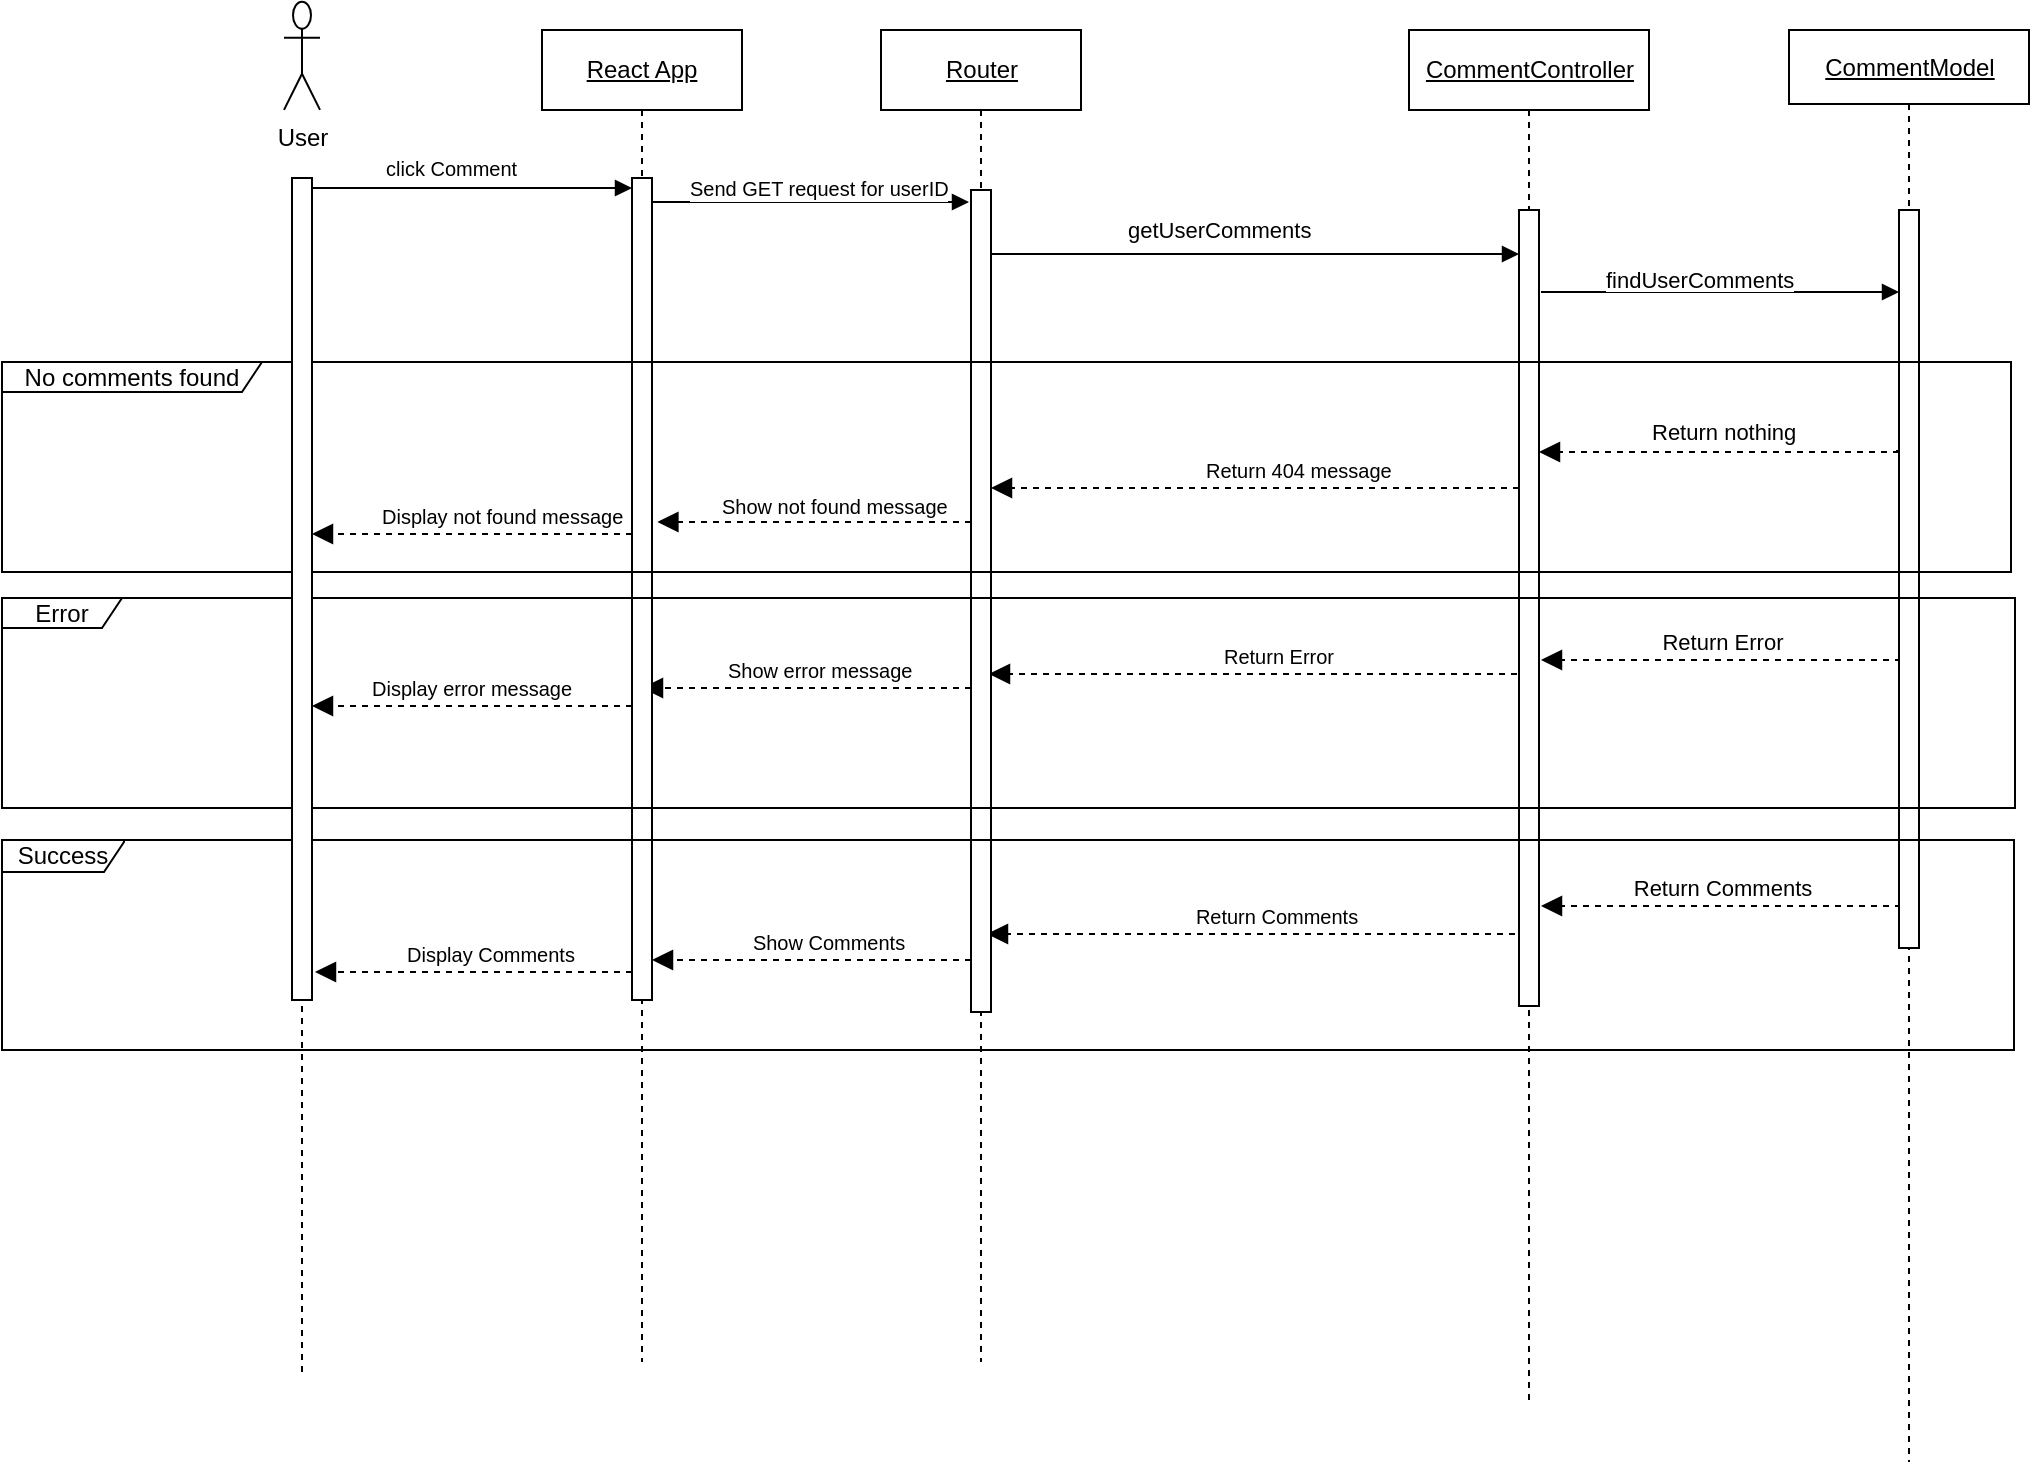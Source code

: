 <mxfile version="24.6.4" type="device">
  <diagram name="Page-1" id="2YBvvXClWsGukQMizWep">
    <mxGraphModel dx="1713" dy="545" grid="1" gridSize="10" guides="1" tooltips="1" connect="1" arrows="1" fold="1" page="1" pageScale="1" pageWidth="850" pageHeight="1100" math="0" shadow="0">
      <root>
        <mxCell id="0" />
        <mxCell id="1" parent="0" />
        <mxCell id="Q83ysAbJNSpsVjNNnmaQ-28" value="CommentController" style="shape=umlLifeline;perimeter=lifelinePerimeter;whiteSpace=wrap;html=1;container=0;dropTarget=0;collapsible=0;recursiveResize=0;outlineConnect=0;portConstraint=eastwest;newEdgeStyle={&quot;edgeStyle&quot;:&quot;elbowEdgeStyle&quot;,&quot;elbow&quot;:&quot;vertical&quot;,&quot;curved&quot;:0,&quot;rounded&quot;:0};fontStyle=4" parent="1" vertex="1">
          <mxGeometry x="-36.5" y="49" width="120" height="688" as="geometry" />
        </mxCell>
        <mxCell id="Q83ysAbJNSpsVjNNnmaQ-30" value="CommentModel" style="shape=umlLifeline;perimeter=lifelinePerimeter;whiteSpace=wrap;html=1;container=0;dropTarget=0;collapsible=0;recursiveResize=0;outlineConnect=0;portConstraint=eastwest;newEdgeStyle={&quot;edgeStyle&quot;:&quot;elbowEdgeStyle&quot;,&quot;elbow&quot;:&quot;vertical&quot;,&quot;curved&quot;:0,&quot;rounded&quot;:0};fontStyle=4;size=37;" parent="1" vertex="1">
          <mxGeometry x="153.5" y="49" width="120" height="716" as="geometry" />
        </mxCell>
        <mxCell id="Q83ysAbJNSpsVjNNnmaQ-32" value="" style="html=1;verticalAlign=bottom;endArrow=block;edgeStyle=elbowEdgeStyle;elbow=horizontal;curved=0;rounded=0;fontStyle=4" parent="1" source="Q83ysAbJNSpsVjNNnmaQ-38" target="Q83ysAbJNSpsVjNNnmaQ-29" edge="1">
          <mxGeometry relative="1" as="geometry">
            <mxPoint x="-182.5" y="161" as="sourcePoint" />
            <Array as="points">
              <mxPoint x="-122.5" y="161" />
            </Array>
            <mxPoint x="-22.5" y="161.06" as="targetPoint" />
            <mxPoint as="offset" />
          </mxGeometry>
        </mxCell>
        <mxCell id="Q83ysAbJNSpsVjNNnmaQ-33" value="" style="html=1;verticalAlign=bottom;endArrow=block;edgeStyle=elbowEdgeStyle;elbow=horizontal;curved=0;rounded=0;fontStyle=4" parent="1" source="Q83ysAbJNSpsVjNNnmaQ-62" edge="1">
          <mxGeometry relative="1" as="geometry">
            <mxPoint x="-410" y="135" as="sourcePoint" />
            <Array as="points">
              <mxPoint x="-316.5" y="135" />
            </Array>
            <mxPoint x="-256.5" y="135" as="targetPoint" />
            <mxPoint as="offset" />
          </mxGeometry>
        </mxCell>
        <mxCell id="Q83ysAbJNSpsVjNNnmaQ-34" value="" style="html=1;verticalAlign=bottom;endArrow=block;edgeStyle=elbowEdgeStyle;elbow=vertical;curved=0;rounded=0;fontStyle=4;" parent="1" target="Q83ysAbJNSpsVjNNnmaQ-31" edge="1">
          <mxGeometry x="-0.028" y="2" relative="1" as="geometry">
            <mxPoint x="29.5" y="180" as="sourcePoint" />
            <Array as="points">
              <mxPoint x="116.5" y="180" />
            </Array>
            <mxPoint x="203.5" y="180" as="targetPoint" />
            <mxPoint as="offset" />
          </mxGeometry>
        </mxCell>
        <mxCell id="Q83ysAbJNSpsVjNNnmaQ-35" value="" style="html=1;verticalAlign=bottom;endArrow=block;dashed=1;endSize=8;edgeStyle=elbowEdgeStyle;elbow=vertical;curved=0;rounded=0;endFill=1;fontStyle=4" parent="1" target="Q83ysAbJNSpsVjNNnmaQ-29" edge="1">
          <mxGeometry relative="1" as="geometry">
            <mxPoint x="-6.5" y="260" as="targetPoint" />
            <Array as="points">
              <mxPoint x="93.5" y="260" />
            </Array>
            <mxPoint x="207.5" y="259" as="sourcePoint" />
          </mxGeometry>
        </mxCell>
        <mxCell id="Q83ysAbJNSpsVjNNnmaQ-36" value="" style="html=1;verticalAlign=bottom;endArrow=block;dashed=1;endSize=8;edgeStyle=elbowEdgeStyle;elbow=vertical;curved=0;rounded=0;endFill=1;fontStyle=4" parent="1" source="Q83ysAbJNSpsVjNNnmaQ-29" target="Q83ysAbJNSpsVjNNnmaQ-38" edge="1">
          <mxGeometry x="-0.095" relative="1" as="geometry">
            <mxPoint x="-186.5" y="278" as="targetPoint" />
            <Array as="points">
              <mxPoint x="-91.5" y="278" />
            </Array>
            <mxPoint x="-16.5" y="278" as="sourcePoint" />
            <mxPoint as="offset" />
          </mxGeometry>
        </mxCell>
        <mxCell id="Q83ysAbJNSpsVjNNnmaQ-37" value="Router" style="shape=umlLifeline;perimeter=lifelinePerimeter;whiteSpace=wrap;html=1;container=0;dropTarget=0;collapsible=0;recursiveResize=0;outlineConnect=0;portConstraint=eastwest;newEdgeStyle={&quot;edgeStyle&quot;:&quot;elbowEdgeStyle&quot;,&quot;elbow&quot;:&quot;vertical&quot;,&quot;curved&quot;:0,&quot;rounded&quot;:0};fontStyle=4" parent="1" vertex="1">
          <mxGeometry x="-300.5" y="49" width="100" height="666" as="geometry" />
        </mxCell>
        <mxCell id="Q83ysAbJNSpsVjNNnmaQ-39" value="Return Error" style="html=1;verticalAlign=bottom;endArrow=block;dashed=1;endSize=8;edgeStyle=elbowEdgeStyle;elbow=vertical;curved=0;rounded=0;endFill=1;fontStyle=0" parent="1" edge="1">
          <mxGeometry relative="1" as="geometry">
            <mxPoint x="29.5" y="364" as="targetPoint" />
            <Array as="points">
              <mxPoint x="94.5" y="364" />
            </Array>
            <mxPoint x="208.5" y="363" as="sourcePoint" />
            <mxPoint as="offset" />
          </mxGeometry>
        </mxCell>
        <mxCell id="Q83ysAbJNSpsVjNNnmaQ-40" value="&lt;font style=&quot;font-size: 10px;&quot;&gt;Return Error&lt;/font&gt;" style="html=1;verticalAlign=bottom;endArrow=block;dashed=1;endSize=8;edgeStyle=elbowEdgeStyle;elbow=horizontal;curved=0;rounded=0;endFill=1;fontStyle=0" parent="1" edge="1">
          <mxGeometry x="-0.095" relative="1" as="geometry">
            <mxPoint x="-246.5" y="371" as="targetPoint" />
            <Array as="points">
              <mxPoint x="-92.5" y="371" />
            </Array>
            <mxPoint x="17.5" y="371" as="sourcePoint" />
            <mxPoint as="offset" />
          </mxGeometry>
        </mxCell>
        <mxCell id="Q83ysAbJNSpsVjNNnmaQ-42" value="" style="html=1;verticalAlign=bottom;endArrow=block;dashed=1;endSize=8;edgeStyle=elbowEdgeStyle;elbow=vertical;curved=0;rounded=0;endFill=1;fontStyle=4;entryX=0.577;entryY=0.369;entryDx=0;entryDy=0;entryPerimeter=0;" parent="1" source="Q83ysAbJNSpsVjNNnmaQ-38" edge="1" target="Q83ysAbJNSpsVjNNnmaQ-61">
          <mxGeometry x="-0.095" relative="1" as="geometry">
            <mxPoint x="-400" y="296" as="targetPoint" />
            <Array as="points" />
            <mxPoint x="-260.5" y="296" as="sourcePoint" />
            <mxPoint as="offset" />
          </mxGeometry>
        </mxCell>
        <mxCell id="Q83ysAbJNSpsVjNNnmaQ-44" value="&lt;font style=&quot;font-size: 10px;&quot;&gt;Show error message&amp;nbsp;&lt;/font&gt;" style="html=1;verticalAlign=bottom;endArrow=block;dashed=1;endSize=8;edgeStyle=elbowEdgeStyle;elbow=vertical;curved=0;rounded=0;endFill=1;fontStyle=0" parent="1" edge="1" target="Q83ysAbJNSpsVjNNnmaQ-61">
          <mxGeometry x="-0.095" relative="1" as="geometry">
            <mxPoint x="-402.5" y="378" as="targetPoint" />
            <Array as="points" />
            <mxPoint x="-255.5" y="378" as="sourcePoint" />
            <mxPoint as="offset" />
          </mxGeometry>
        </mxCell>
        <mxCell id="Q83ysAbJNSpsVjNNnmaQ-46" value="Return Comments" style="html=1;verticalAlign=bottom;endArrow=block;dashed=1;endSize=8;edgeStyle=elbowEdgeStyle;elbow=vertical;curved=0;rounded=0;endFill=1;fontStyle=0" parent="1" edge="1">
          <mxGeometry relative="1" as="geometry">
            <mxPoint x="29.5" y="487" as="targetPoint" />
            <Array as="points">
              <mxPoint x="94.5" y="487" />
            </Array>
            <mxPoint x="208.5" y="486" as="sourcePoint" />
            <mxPoint as="offset" />
          </mxGeometry>
        </mxCell>
        <mxCell id="Q83ysAbJNSpsVjNNnmaQ-47" value="&lt;font style=&quot;font-size: 10px;&quot;&gt;Return Comments&lt;/font&gt;" style="html=1;verticalAlign=bottom;endArrow=block;dashed=1;endSize=8;edgeStyle=elbowEdgeStyle;elbow=horizontal;curved=0;rounded=0;endFill=1;fontStyle=0" parent="1" edge="1">
          <mxGeometry x="-0.095" relative="1" as="geometry">
            <mxPoint x="-247.5" y="501" as="targetPoint" />
            <Array as="points">
              <mxPoint x="-93.5" y="501" />
            </Array>
            <mxPoint x="16.5" y="501" as="sourcePoint" />
            <mxPoint as="offset" />
          </mxGeometry>
        </mxCell>
        <mxCell id="Q83ysAbJNSpsVjNNnmaQ-48" value="&lt;font style=&quot;font-size: 10px;&quot;&gt;Show Comments&lt;/font&gt;" style="html=1;verticalAlign=bottom;endArrow=block;dashed=1;endSize=8;edgeStyle=elbowEdgeStyle;elbow=vertical;curved=0;rounded=0;endFill=1;fontStyle=0" parent="1" edge="1" target="Q83ysAbJNSpsVjNNnmaQ-62">
          <mxGeometry x="-0.095" relative="1" as="geometry">
            <mxPoint x="-402.5" y="514" as="targetPoint" />
            <Array as="points" />
            <mxPoint x="-255.5" y="514" as="sourcePoint" />
            <mxPoint as="offset" />
          </mxGeometry>
        </mxCell>
        <mxCell id="Q83ysAbJNSpsVjNNnmaQ-49" value="&lt;span style=&quot;color: rgb(0, 0, 0); font-family: Helvetica; font-size: 10px; font-style: normal; font-variant-ligatures: normal; font-variant-caps: normal; font-weight: 400; letter-spacing: normal; orphans: 2; text-align: center; text-indent: 0px; text-transform: none; widows: 2; word-spacing: 0px; -webkit-text-stroke-width: 0px; white-space: nowrap; background-color: rgb(255, 255, 255); text-decoration-thickness: initial; text-decoration-style: initial; text-decoration-color: initial; display: inline !important; float: none;&quot;&gt;Return 404 message&lt;/span&gt;" style="text;whiteSpace=wrap;html=1;container=0;" parent="1" vertex="1">
          <mxGeometry x="-139.502" y="254.998" width="83" height="36" as="geometry" />
        </mxCell>
        <mxCell id="Q83ysAbJNSpsVjNNnmaQ-50" value="&lt;span style=&quot;color: rgb(0, 0, 0); font-family: Helvetica; font-size: 11px; font-style: normal; font-variant-ligatures: normal; font-variant-caps: normal; font-weight: 400; letter-spacing: normal; orphans: 2; text-align: center; text-indent: 0px; text-transform: none; widows: 2; word-spacing: 0px; -webkit-text-stroke-width: 0px; white-space: nowrap; background-color: rgb(255, 255, 255); text-decoration-thickness: initial; text-decoration-style: initial; text-decoration-color: initial; display: inline !important; float: none;&quot;&gt;Return nothing&lt;/span&gt;" style="text;whiteSpace=wrap;html=1;container=0;" parent="1" vertex="1">
          <mxGeometry x="83.498" y="235.998" width="106" height="37" as="geometry" />
        </mxCell>
        <mxCell id="Q83ysAbJNSpsVjNNnmaQ-51" value="&lt;span style=&quot;color: rgb(0, 0, 0); font-family: Helvetica; font-size: 11px; font-style: normal; font-variant-ligatures: normal; font-variant-caps: normal; font-weight: 400; letter-spacing: normal; orphans: 2; text-align: center; text-indent: 0px; text-transform: none; widows: 2; word-spacing: 0px; -webkit-text-stroke-width: 0px; white-space: nowrap; background-color: rgb(255, 255, 255); text-decoration-thickness: initial; text-decoration-style: initial; text-decoration-color: initial; display: inline !important; float: none;&quot;&gt;findUserComments&lt;/span&gt;" style="text;whiteSpace=wrap;html=1;container=0;" parent="1" vertex="1">
          <mxGeometry x="60" y="159.98" width="162.75" height="24.98" as="geometry" />
        </mxCell>
        <mxCell id="Q83ysAbJNSpsVjNNnmaQ-52" value="&lt;span style=&quot;color: rgb(0, 0, 0); font-family: Helvetica; font-size: 11px; font-style: normal; font-variant-ligatures: normal; font-variant-caps: normal; font-weight: 400; letter-spacing: normal; orphans: 2; text-align: center; text-indent: 0px; text-transform: none; widows: 2; word-spacing: 0px; -webkit-text-stroke-width: 0px; white-space: nowrap; background-color: rgb(255, 255, 255); text-decoration-thickness: initial; text-decoration-style: initial; text-decoration-color: initial; display: inline !important; float: none;&quot;&gt;getUserComments&lt;/span&gt;" style="text;whiteSpace=wrap;html=1;container=0;" parent="1" vertex="1">
          <mxGeometry x="-179.38" y="135" width="162.75" height="24.98" as="geometry" />
        </mxCell>
        <mxCell id="Q83ysAbJNSpsVjNNnmaQ-54" value="&lt;span style=&quot;color: rgb(0, 0, 0); font-family: Helvetica; font-size: 10px; font-style: normal; font-variant-ligatures: normal; font-variant-caps: normal; font-weight: 400; letter-spacing: normal; orphans: 2; text-align: center; text-indent: 0px; text-transform: none; widows: 2; word-spacing: 0px; -webkit-text-stroke-width: 0px; white-space: nowrap; background-color: rgb(255, 255, 255); text-decoration-thickness: initial; text-decoration-style: initial; text-decoration-color: initial; display: inline !important; float: none;&quot;&gt;Show not found message&lt;/span&gt;" style="text;whiteSpace=wrap;html=1;container=0;" parent="1" vertex="1">
          <mxGeometry x="-382.495" y="272.994" width="121" height="36" as="geometry" />
        </mxCell>
        <mxCell id="Q83ysAbJNSpsVjNNnmaQ-53" value="&lt;span style=&quot;color: rgb(0, 0, 0); font-family: Helvetica; font-style: normal; font-variant-ligatures: normal; font-variant-caps: normal; font-weight: 400; letter-spacing: normal; orphans: 2; text-align: center; text-indent: 0px; text-transform: none; widows: 2; word-spacing: 0px; -webkit-text-stroke-width: 0px; white-space: nowrap; background-color: rgb(255, 255, 255); text-decoration-thickness: initial; text-decoration-style: initial; text-decoration-color: initial; float: none; display: inline !important;&quot;&gt;&lt;font style=&quot;font-size: 10px;&quot;&gt;Send GET request for userID&lt;/font&gt;&lt;/span&gt;" style="text;whiteSpace=wrap;html=1;container=0;" parent="1" vertex="1">
          <mxGeometry x="-398.5" y="114.02" width="142.5" height="24.98" as="geometry" />
        </mxCell>
        <mxCell id="Q83ysAbJNSpsVjNNnmaQ-29" value="" style="html=1;points=[];perimeter=orthogonalPerimeter;outlineConnect=0;targetShapes=umlLifeline;portConstraint=eastwest;newEdgeStyle={&quot;edgeStyle&quot;:&quot;elbowEdgeStyle&quot;,&quot;elbow&quot;:&quot;vertical&quot;,&quot;curved&quot;:0,&quot;rounded&quot;:0};fontStyle=4;container=0;" parent="1" vertex="1">
          <mxGeometry x="18.5" y="139" width="10" height="398" as="geometry" />
        </mxCell>
        <mxCell id="Q83ysAbJNSpsVjNNnmaQ-31" value="" style="html=1;points=[];perimeter=orthogonalPerimeter;outlineConnect=0;targetShapes=umlLifeline;portConstraint=eastwest;newEdgeStyle={&quot;edgeStyle&quot;:&quot;elbowEdgeStyle&quot;,&quot;elbow&quot;:&quot;vertical&quot;,&quot;curved&quot;:0,&quot;rounded&quot;:0};fontStyle=4;container=0;" parent="1" vertex="1">
          <mxGeometry x="208.5" y="139" width="10" height="369" as="geometry" />
        </mxCell>
        <mxCell id="Q83ysAbJNSpsVjNNnmaQ-38" value="" style="html=1;points=[];perimeter=orthogonalPerimeter;outlineConnect=0;targetShapes=umlLifeline;portConstraint=eastwest;newEdgeStyle={&quot;edgeStyle&quot;:&quot;elbowEdgeStyle&quot;,&quot;elbow&quot;:&quot;vertical&quot;,&quot;curved&quot;:0,&quot;rounded&quot;:0};fontStyle=4;container=0;" parent="1" vertex="1">
          <mxGeometry x="-255.5" y="129" width="10" height="411" as="geometry" />
        </mxCell>
        <mxCell id="Q83ysAbJNSpsVjNNnmaQ-60" value="" style="group" parent="1" vertex="1" connectable="0">
          <mxGeometry x="-470" y="49" width="100" height="666" as="geometry" />
        </mxCell>
        <mxCell id="Q83ysAbJNSpsVjNNnmaQ-61" value="React App" style="shape=umlLifeline;perimeter=lifelinePerimeter;whiteSpace=wrap;html=1;container=0;dropTarget=0;collapsible=0;recursiveResize=0;outlineConnect=0;portConstraint=eastwest;newEdgeStyle={&quot;edgeStyle&quot;:&quot;elbowEdgeStyle&quot;,&quot;elbow&quot;:&quot;vertical&quot;,&quot;curved&quot;:0,&quot;rounded&quot;:0};fontStyle=4;size=40;" parent="Q83ysAbJNSpsVjNNnmaQ-60" vertex="1">
          <mxGeometry width="100" height="666" as="geometry" />
        </mxCell>
        <mxCell id="Q83ysAbJNSpsVjNNnmaQ-62" value="" style="html=1;points=[];perimeter=orthogonalPerimeter;outlineConnect=0;targetShapes=umlLifeline;portConstraint=eastwest;newEdgeStyle={&quot;edgeStyle&quot;:&quot;elbowEdgeStyle&quot;,&quot;elbow&quot;:&quot;vertical&quot;,&quot;curved&quot;:0,&quot;rounded&quot;:0};fontStyle=4;container=0;" parent="Q83ysAbJNSpsVjNNnmaQ-60" vertex="1">
          <mxGeometry x="45" y="74" width="10" height="411" as="geometry" />
        </mxCell>
        <mxCell id="Q83ysAbJNSpsVjNNnmaQ-64" value="" style="html=1;verticalAlign=bottom;endArrow=block;edgeStyle=elbowEdgeStyle;elbow=horizontal;curved=0;rounded=0;fontStyle=4" parent="Q83ysAbJNSpsVjNNnmaQ-60" source="Q83ysAbJNSpsVjNNnmaQ-55" edge="1">
          <mxGeometry relative="1" as="geometry">
            <mxPoint x="-120" y="79" as="sourcePoint" />
            <Array as="points">
              <mxPoint x="-7.5" y="79" />
            </Array>
            <mxPoint x="45" y="79" as="targetPoint" />
            <mxPoint as="offset" />
          </mxGeometry>
        </mxCell>
        <mxCell id="Q83ysAbJNSpsVjNNnmaQ-67" value="" style="html=1;verticalAlign=bottom;endArrow=block;dashed=1;endSize=8;edgeStyle=elbowEdgeStyle;elbow=vertical;curved=0;rounded=0;endFill=1;fontStyle=4;" parent="Q83ysAbJNSpsVjNNnmaQ-60" target="Q83ysAbJNSpsVjNNnmaQ-55" edge="1">
          <mxGeometry x="-0.095" relative="1" as="geometry">
            <mxPoint x="-100" y="252" as="targetPoint" />
            <Array as="points" />
            <mxPoint x="45" y="252" as="sourcePoint" />
            <mxPoint as="offset" />
          </mxGeometry>
        </mxCell>
        <mxCell id="Q83ysAbJNSpsVjNNnmaQ-68" value="&lt;span style=&quot;color: rgb(0, 0, 0); font-family: Helvetica; font-size: 10px; font-style: normal; font-variant-ligatures: normal; font-variant-caps: normal; font-weight: 400; letter-spacing: normal; orphans: 2; text-align: center; text-indent: 0px; text-transform: none; widows: 2; word-spacing: 0px; -webkit-text-stroke-width: 0px; white-space: nowrap; background-color: rgb(255, 255, 255); text-decoration-thickness: initial; text-decoration-style: initial; text-decoration-color: initial; display: inline !important; float: none;&quot;&gt;Display not found message&lt;/span&gt;" style="text;whiteSpace=wrap;html=1;container=0;" parent="Q83ysAbJNSpsVjNNnmaQ-60" vertex="1">
          <mxGeometry x="-82.495" y="228.994" width="121" height="36" as="geometry" />
        </mxCell>
        <mxCell id="Q83ysAbJNSpsVjNNnmaQ-65" value="&lt;span style=&quot;color: rgb(0, 0, 0); font-family: Helvetica; font-style: normal; font-variant-ligatures: normal; font-variant-caps: normal; font-weight: 400; letter-spacing: normal; orphans: 2; text-align: center; text-indent: 0px; text-transform: none; widows: 2; word-spacing: 0px; -webkit-text-stroke-width: 0px; white-space: nowrap; background-color: rgb(255, 255, 255); text-decoration-thickness: initial; text-decoration-style: initial; text-decoration-color: initial; float: none; display: inline !important;&quot;&gt;&lt;font style=&quot;font-size: 10px;&quot;&gt;click Comment&amp;nbsp;&lt;/font&gt;&lt;/span&gt;" style="text;whiteSpace=wrap;html=1;container=0;" parent="1" vertex="1">
          <mxGeometry x="-550" y="104.02" width="80" height="24.98" as="geometry" />
        </mxCell>
        <mxCell id="Q83ysAbJNSpsVjNNnmaQ-41" value="&lt;font style=&quot;font-size: 12px;&quot;&gt;No comments found&lt;/font&gt;" style="shape=umlFrame;whiteSpace=wrap;html=1;pointerEvents=0;width=130;height=15;container=0;" parent="1" vertex="1">
          <mxGeometry x="-740" y="215" width="1004.5" height="105" as="geometry" />
        </mxCell>
        <mxCell id="Q83ysAbJNSpsVjNNnmaQ-45" value="&lt;font style=&quot;font-size: 12px;&quot;&gt;Success&lt;/font&gt;" style="shape=umlFrame;whiteSpace=wrap;html=1;pointerEvents=0;width=61;height=16;container=0;" parent="1" vertex="1">
          <mxGeometry x="-740" y="454" width="1006" height="105" as="geometry" />
        </mxCell>
        <mxCell id="Q83ysAbJNSpsVjNNnmaQ-43" value="Error" style="shape=umlFrame;whiteSpace=wrap;html=1;pointerEvents=0;width=60;height=15;container=0;" parent="1" vertex="1">
          <mxGeometry x="-740" y="333" width="1006.5" height="105" as="geometry" />
        </mxCell>
        <mxCell id="Q83ysAbJNSpsVjNNnmaQ-74" value="&lt;font style=&quot;font-size: 10px;&quot;&gt;Display Comments&lt;/font&gt;" style="html=1;verticalAlign=bottom;endArrow=block;dashed=1;endSize=8;edgeStyle=elbowEdgeStyle;elbow=vertical;curved=0;rounded=0;endFill=1;fontStyle=0" parent="1" source="Q83ysAbJNSpsVjNNnmaQ-62" edge="1">
          <mxGeometry x="-0.095" relative="1" as="geometry">
            <mxPoint x="-583.5" y="520" as="targetPoint" />
            <Array as="points" />
            <mxPoint x="-430" y="520" as="sourcePoint" />
            <mxPoint as="offset" />
          </mxGeometry>
        </mxCell>
        <mxCell id="ESe-uwdjDYBdoLh7ssOK-2" value="" style="group" vertex="1" connectable="0" parent="1">
          <mxGeometry x="-599" y="63" width="18" height="657" as="geometry" />
        </mxCell>
        <mxCell id="ESe-uwdjDYBdoLh7ssOK-3" value="" style="endArrow=none;dashed=1;html=1;rounded=0;" edge="1" parent="ESe-uwdjDYBdoLh7ssOK-2">
          <mxGeometry width="50" height="50" relative="1" as="geometry">
            <mxPoint x="9" y="657.0" as="sourcePoint" />
            <mxPoint x="9" y="57.503" as="targetPoint" />
          </mxGeometry>
        </mxCell>
        <mxCell id="ESe-uwdjDYBdoLh7ssOK-4" value="User" style="shape=umlActor;verticalLabelPosition=bottom;verticalAlign=top;html=1;outlineConnect=0;" vertex="1" parent="ESe-uwdjDYBdoLh7ssOK-2">
          <mxGeometry y="-28.14" width="18" height="54.053" as="geometry" />
        </mxCell>
        <mxCell id="Q83ysAbJNSpsVjNNnmaQ-55" value="" style="html=1;points=[];perimeter=orthogonalPerimeter;outlineConnect=0;targetShapes=umlLifeline;portConstraint=eastwest;newEdgeStyle={&quot;edgeStyle&quot;:&quot;elbowEdgeStyle&quot;,&quot;elbow&quot;:&quot;vertical&quot;,&quot;curved&quot;:0,&quot;rounded&quot;:0};fontStyle=4;container=0;" parent="1" vertex="1">
          <mxGeometry x="-595" y="123" width="10" height="411" as="geometry" />
        </mxCell>
        <mxCell id="Q83ysAbJNSpsVjNNnmaQ-72" value="" style="html=1;verticalAlign=bottom;endArrow=block;dashed=1;endSize=8;edgeStyle=elbowEdgeStyle;elbow=vertical;curved=0;rounded=0;endFill=1;fontStyle=4;" parent="1" source="Q83ysAbJNSpsVjNNnmaQ-62" edge="1">
          <mxGeometry x="-0.095" relative="1" as="geometry">
            <mxPoint x="-585" y="387" as="targetPoint" />
            <Array as="points" />
            <mxPoint x="-430" y="387.01" as="sourcePoint" />
            <mxPoint as="offset" />
          </mxGeometry>
        </mxCell>
        <mxCell id="Q83ysAbJNSpsVjNNnmaQ-73" value="&lt;span style=&quot;color: rgb(0, 0, 0); font-family: Helvetica; font-size: 10px; font-style: normal; font-variant-ligatures: normal; font-variant-caps: normal; font-weight: 400; letter-spacing: normal; orphans: 2; text-align: center; text-indent: 0px; text-transform: none; widows: 2; word-spacing: 0px; -webkit-text-stroke-width: 0px; white-space: nowrap; background-color: rgb(255, 255, 255); text-decoration-thickness: initial; text-decoration-style: initial; text-decoration-color: initial; display: inline !important; float: none;&quot;&gt;Display error message&lt;/span&gt;" style="text;whiteSpace=wrap;html=1;container=0;" parent="1" vertex="1">
          <mxGeometry x="-557.495" y="364.004" width="121" height="36" as="geometry" />
        </mxCell>
      </root>
    </mxGraphModel>
  </diagram>
</mxfile>
